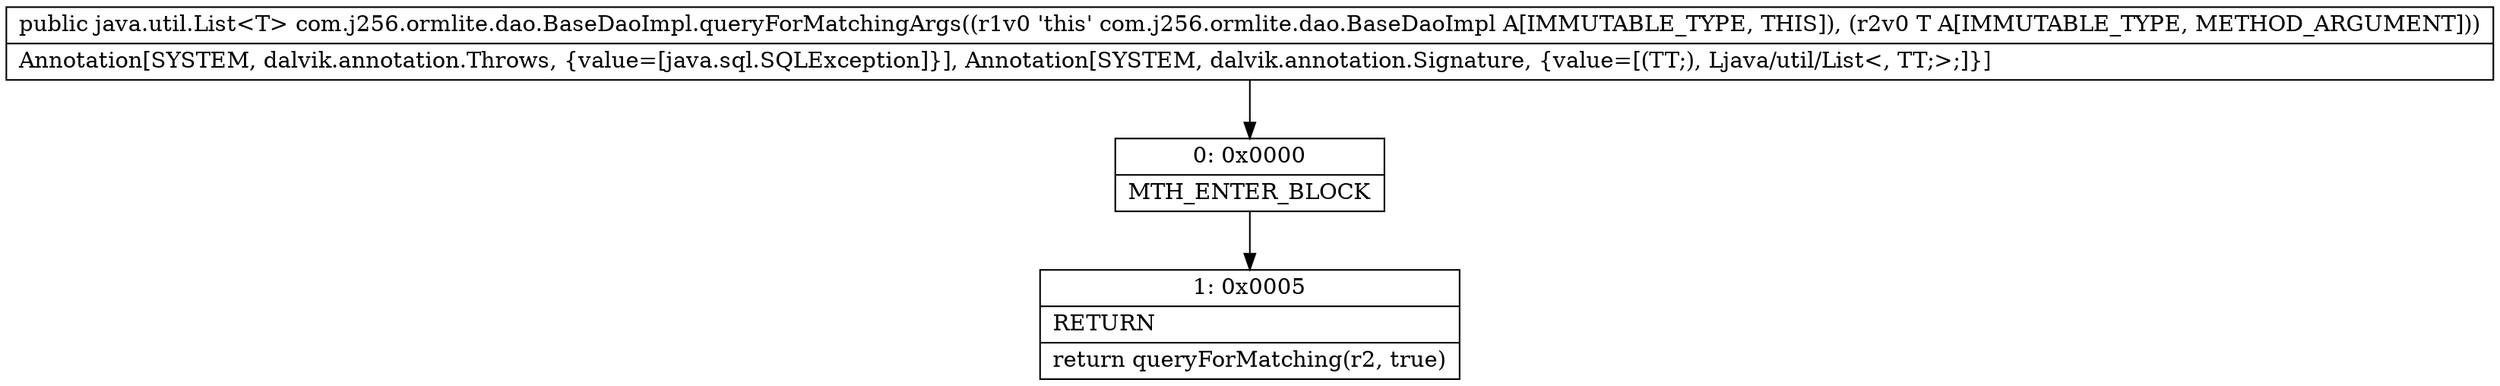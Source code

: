 digraph "CFG forcom.j256.ormlite.dao.BaseDaoImpl.queryForMatchingArgs(Ljava\/lang\/Object;)Ljava\/util\/List;" {
Node_0 [shape=record,label="{0\:\ 0x0000|MTH_ENTER_BLOCK\l}"];
Node_1 [shape=record,label="{1\:\ 0x0005|RETURN\l|return queryForMatching(r2, true)\l}"];
MethodNode[shape=record,label="{public java.util.List\<T\> com.j256.ormlite.dao.BaseDaoImpl.queryForMatchingArgs((r1v0 'this' com.j256.ormlite.dao.BaseDaoImpl A[IMMUTABLE_TYPE, THIS]), (r2v0 T A[IMMUTABLE_TYPE, METHOD_ARGUMENT]))  | Annotation[SYSTEM, dalvik.annotation.Throws, \{value=[java.sql.SQLException]\}], Annotation[SYSTEM, dalvik.annotation.Signature, \{value=[(TT;), Ljava\/util\/List\<, TT;\>;]\}]\l}"];
MethodNode -> Node_0;
Node_0 -> Node_1;
}

